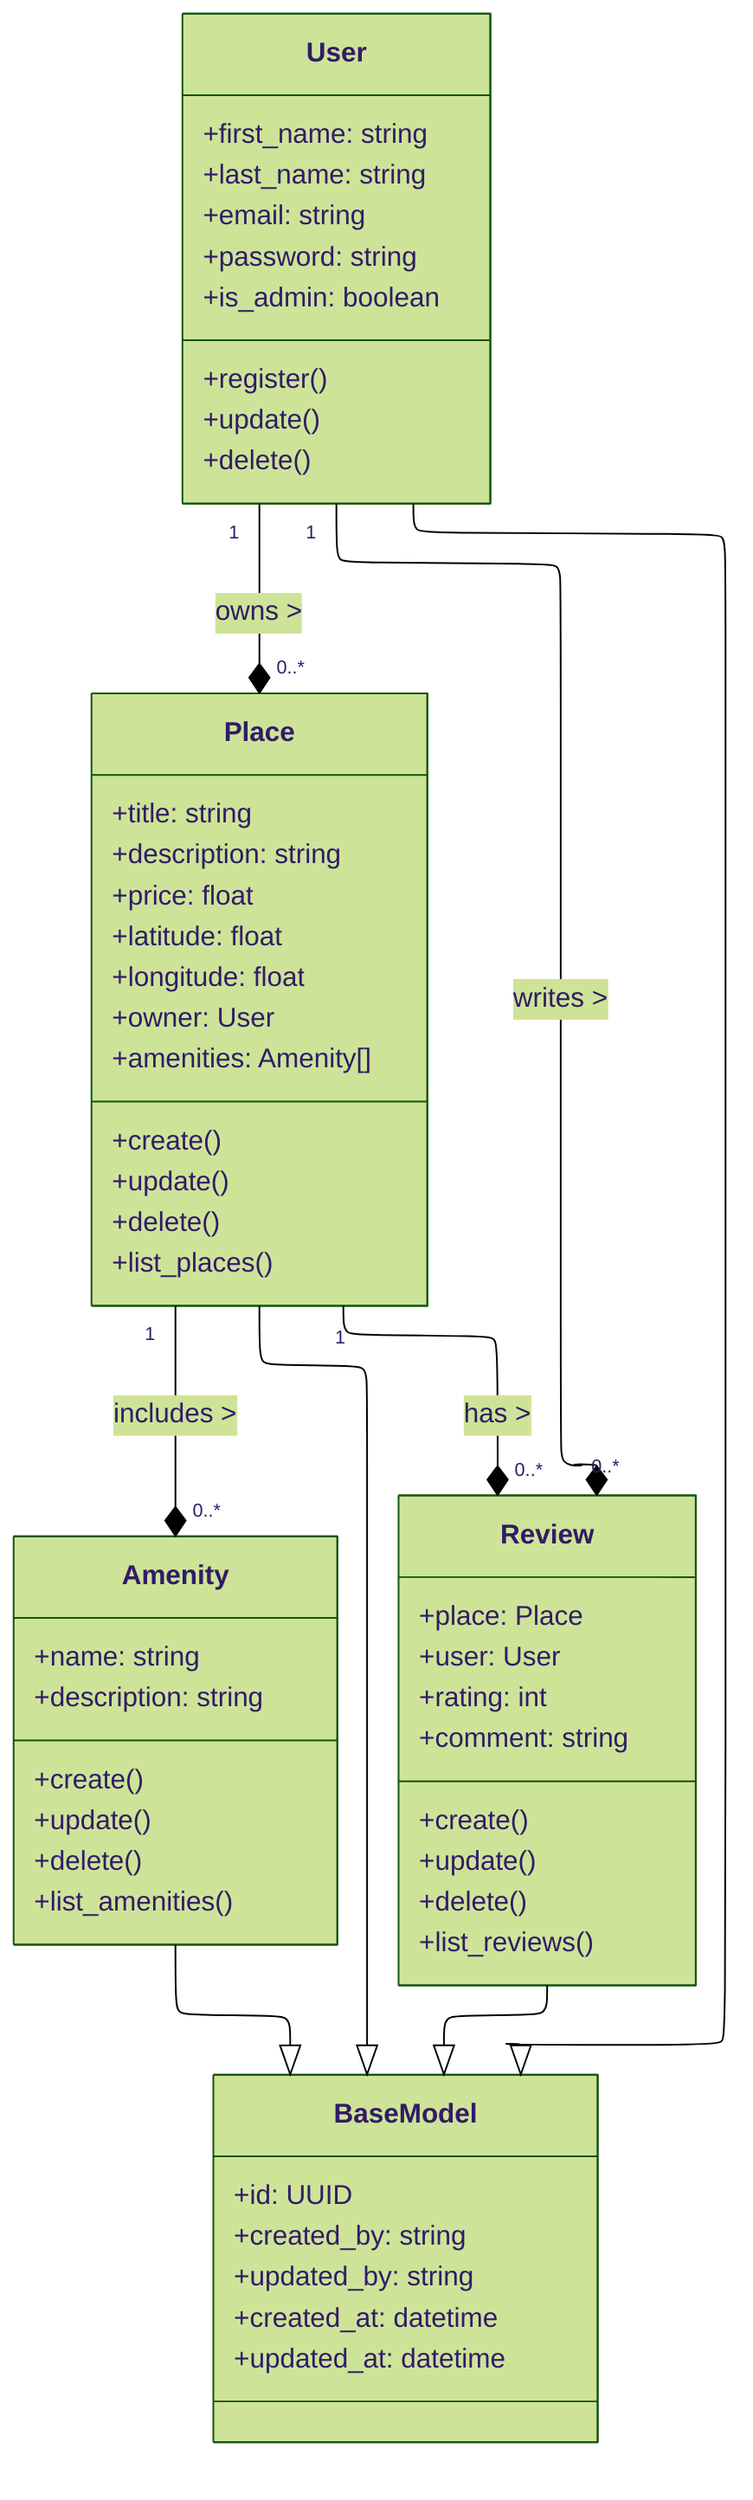 ---
config:
  theme: forest
  layout: elk
---
classDiagram
    direction TB

    %% Classes
    class BaseModel {
        +id: UUID
        +created_by: string
        +updated_by: string
        +created_at: datetime
        +updated_at: datetime
    }

    class User {
        +first_name: string
        +last_name: string
        +email: string
        +password: string
        +is_admin: boolean
        +register()
        +update()
        +delete()
    }

    class Place {
        +title: string
        +description: string
        +price: float
        +latitude: float
        +longitude: float
        +owner: User
        +amenities: Amenity[]
        +create()
        +update()
        +delete()
        +list_places()
    }

    class Amenity {
        +name: string
        +description: string
        +create()
        +update()
        +delete()
        +list_amenities()
    }

    class Review {
        +place: Place
        +user: User
        +rating: int
        +comment: string
        +create()
        +update()
        +delete()
        +list_reviews()
    }

    %% Inheritance
    User --|> BaseModel
    Place --|> BaseModel
    Amenity --|> BaseModel
    Review --|> BaseModel

    %% Associations
    User "1" --* "0..*" Place : owns >
    User "1" --* "0..*" Review : writes >
    Place "1" --* "0..*" Review : has >
    Place "1" --* "0..*" Amenity : includes >